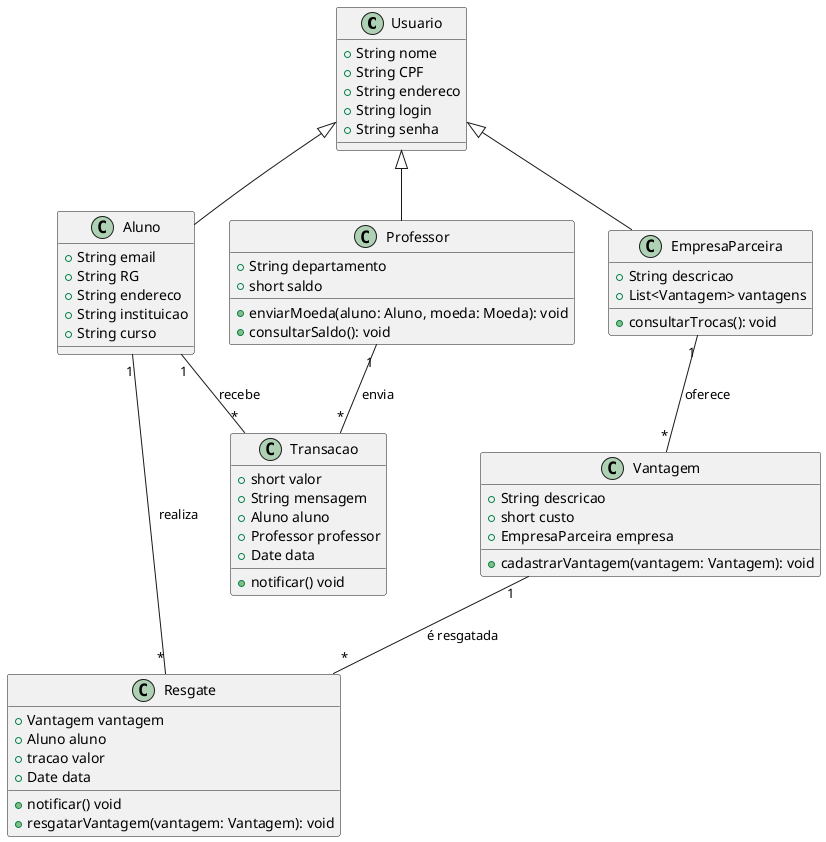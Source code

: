 @startuml
class Usuario{
    + String nome
    + String CPF
    + String endereco
    + String login
    + String senha
}
class Aluno {
    + String email
    + String RG
    + String endereco
    + String instituicao
    + String curso
    
}

class Professor {
    + String departamento
    + short saldo
    + enviarMoeda(aluno: Aluno, moeda: Moeda): void
    + consultarSaldo(): void
}

class EmpresaParceira {
    + String descricao
    + List<Vantagem> vantagens
    
    + consultarTrocas(): void
}

class Vantagem {
    + String descricao
    + short custo
    + EmpresaParceira empresa
+ cadastrarVantagem(vantagem: Vantagem): void
}


class Resgate{
    + Vantagem vantagem
    + Aluno aluno
    + tracao valor
    + Date data
    + notificar() void
+ resgatarVantagem(vantagem: Vantagem): void
}

class Transacao {
    + short valor
    +String mensagem
    + Aluno aluno
    + Professor professor
    + Date data
    + notificar() void
}

Usuario <|-- Aluno
Usuario <|-- Professor
Usuario <|-- EmpresaParceira
Aluno "1" -- "*" Transacao : recebe
Professor "1" -- "*" Transacao : envia
EmpresaParceira "1" -- "*" Vantagem : oferece
Aluno "1" -- "*" Resgate : realiza
Vantagem "1" -- "*" Resgate : é resgatada

@enduml
